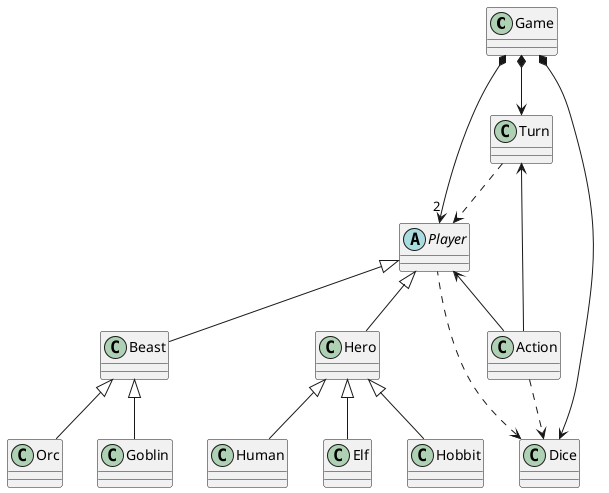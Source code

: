 @startuml LOTR_dominio
class Game
abstract class Player

Game *-down-> Dice
Game *-down-> Turn
Game *-down-> "2" Player

Action -up-> Player
Action -up-> Turn
Action ..> Dice

Turn ..> Player

Player <|-down- Beast
Beast <|-down- Orc
Beast <|-down- Goblin

Player <|-down- Hero
Hero <|-down- Elf
Hero <|-down- Hobbit
Hero <|-down- Human

Dice <.. Player

@enduml